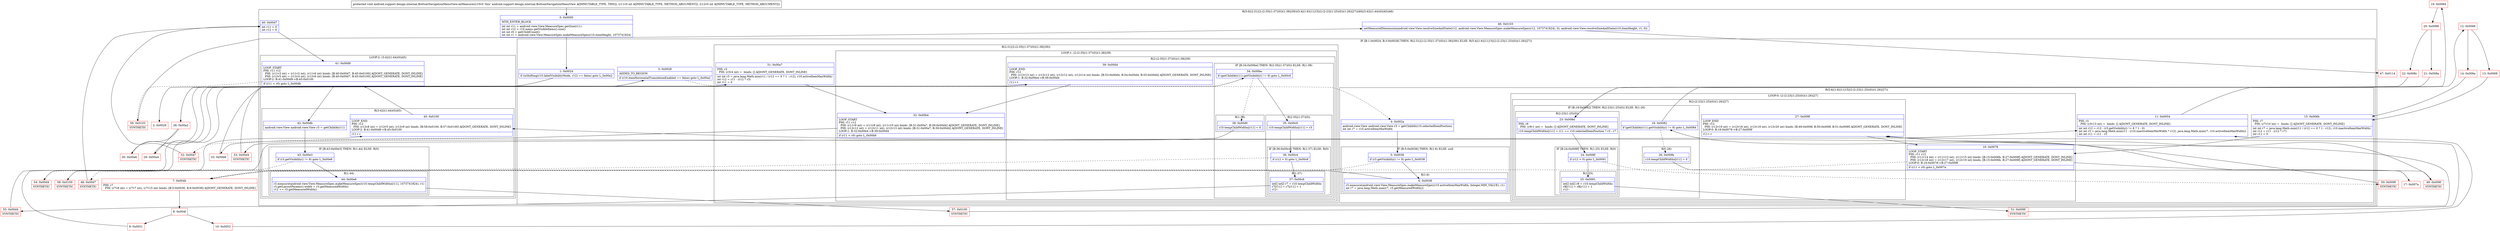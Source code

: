 digraph "CFG forandroid.support.design.internal.BottomNavigationMenuView.onMeasure(II)V" {
subgraph cluster_Region_1772713381 {
label = "R(5:0|(2:31|(2:(2:35|(1:37)(0))(1:38)|39))(5:4|(1:6)|11|15|(2:(2:23|(1:25)(0))(1:26)|27))|40|(3:42|(1:44)(0)|45)|46)";
node [shape=record,color=blue];
Node_0 [shape=record,label="{0\:\ 0x0000|MTH_ENTER_BLOCK\l|int int r11 = android.view.View.MeasureSpec.getSize(r11)\lint int r12 = r10.menu.getVisibleItems().size()\lint int r0 = getChildCount()\lint int r1 = android.view.View.MeasureSpec.makeMeasureSpec(r10.itemHeight, 1073741824)\l}"];
subgraph cluster_IfRegion_807292218 {
label = "IF [B:1:0x0024, B:3:0x0028] THEN: R(2:31|(2:(2:35|(1:37)(0))(1:38)|39)) ELSE: R(5:4|(1:6)|11|15|(2:(2:23|(1:25)(0))(1:26)|27))";
node [shape=record,color=blue];
Node_1 [shape=record,label="{1\:\ 0x0024|if (isShifting(r10.labelVisibilityMode, r12) == false) goto L_0x00a2\l}"];
Node_3 [shape=record,label="{3\:\ 0x0028|ADDED_TO_REGION\l|if (r10.itemHorizontalTranslationEnabled == false) goto L_0x00a2\l}"];
subgraph cluster_Region_1757160060 {
label = "R(2:31|(2:(2:35|(1:37)(0))(1:38)|39))";
node [shape=record,color=blue];
Node_31 [shape=record,label="{31\:\ 0x00a7|PHI: r3 \l  PHI: (r3v4 int) =  binds: [] A[DONT_GENERATE, DONT_INLINE]\l|int int r3 = java.lang.Math.min(r11 \/ (r12 == 0 ? 1 : r12), r10.activeItemMaxWidth)\lint r12 = r11 \- (r12 * r3)\lint r11 = 0\l}"];
subgraph cluster_LoopRegion_305664705 {
label = "LOOP:1: (2:(2:35|(1:37)(0))(1:38)|39)";
node [shape=record,color=blue];
Node_32 [shape=record,label="{32\:\ 0x00b4|LOOP_START\lPHI: r11 r12 \l  PHI: (r11v9 int) = (r11v8 int), (r11v10 int) binds: [B:31:0x00a7, B:39:0x00d4] A[DONT_GENERATE, DONT_INLINE]\l  PHI: (r12v12 int) = (r12v11 int), (r12v13 int) binds: [B:31:0x00a7, B:39:0x00d4] A[DONT_GENERATE, DONT_INLINE]\lLOOP:1: B:32:0x00b4\-\>B:39:0x00d4\l|if (r11 \< r0) goto L_0x00b6\l}"];
subgraph cluster_Region_643433131 {
label = "R(2:(2:35|(1:37)(0))(1:38)|39)";
node [shape=record,color=blue];
subgraph cluster_IfRegion_1229331450 {
label = "IF [B:34:0x00be] THEN: R(2:35|(1:37)(0)) ELSE: R(1:38)";
node [shape=record,color=blue];
Node_34 [shape=record,label="{34\:\ 0x00be|if (getChildAt(r11).getVisibility() != 8) goto L_0x00c0\l}"];
subgraph cluster_Region_1300520676 {
label = "R(2:35|(1:37)(0))";
node [shape=record,color=blue];
Node_35 [shape=record,label="{35\:\ 0x00c0|r10.tempChildWidths[r11] = r3\l}"];
subgraph cluster_IfRegion_1603631541 {
label = "IF [B:36:0x00c4] THEN: R(1:37) ELSE: R(0)";
node [shape=record,color=blue];
Node_36 [shape=record,label="{36\:\ 0x00c4|if (r12 \> 0) goto L_0x00c6\l}"];
subgraph cluster_Region_1995475192 {
label = "R(1:37)";
node [shape=record,color=blue];
Node_37 [shape=record,label="{37\:\ 0x00c6|int[] int[] r7 = r10.tempChildWidths\lr7[r11] = r7[r11] + 1\lr12\-\-\l}"];
}
subgraph cluster_Region_804429227 {
label = "R(0)";
node [shape=record,color=blue];
}
}
}
subgraph cluster_Region_990117218 {
label = "R(1:38)";
node [shape=record,color=blue];
Node_38 [shape=record,label="{38\:\ 0x00d0|r10.tempChildWidths[r11] = 0\l}"];
}
}
Node_39 [shape=record,label="{39\:\ 0x00d4|LOOP_END\lPHI: r12 \l  PHI: (r12v13 int) = (r12v12 int), (r12v12 int), (r12v14 int) binds: [B:53:0x00d4, B:54:0x00d4, B:55:0x00d4] A[DONT_GENERATE, DONT_INLINE]\lLOOP:1: B:32:0x00b4\-\>B:39:0x00d4\l|r11++\l}"];
}
}
}
subgraph cluster_Region_604830415 {
label = "R(5:4|(1:6)|11|15|(2:(2:23|(1:25)(0))(1:26)|27))";
node [shape=record,color=blue];
Node_4 [shape=record,label="{4\:\ 0x002a|android.view.View android.view.View r3 = getChildAt(r10.selectedItemPosition)\lint int r7 = r10.activeItemMinWidth\l}"];
subgraph cluster_IfRegion_1328509798 {
label = "IF [B:5:0x0036] THEN: R(1:6) ELSE: null";
node [shape=record,color=blue];
Node_5 [shape=record,label="{5\:\ 0x0036|if (r3.getVisibility() != 8) goto L_0x0038\l}"];
subgraph cluster_Region_447928241 {
label = "R(1:6)";
node [shape=record,color=blue];
Node_6 [shape=record,label="{6\:\ 0x0038|r3.measure(android.view.View.MeasureSpec.makeMeasureSpec(r10.activeItemMaxWidth, Integer.MIN_VALUE), r1)\lint r7 = java.lang.Math.max(r7, r3.getMeasuredWidth())\l}"];
}
}
Node_11 [shape=record,label="{11\:\ 0x0054|PHI: r3 \l  PHI: (r3v13 int) =  binds: [] A[DONT_GENERATE, DONT_INLINE]\l|int int r12 = r12 \- (r3.getVisibility() != 8 ? 1 : 0)\lint int r3 = java.lang.Math.min(r11 \- (r10.inactiveItemMinWidth * r12), java.lang.Math.min(r7, r10.activeItemMaxWidth))\lint int r11 = r11 \- r3\l}"];
Node_15 [shape=record,label="{15\:\ 0x006b|PHI: r7 \l  PHI: (r7v10 int) =  binds: [] A[DONT_GENERATE, DONT_INLINE]\l|int int r7 = java.lang.Math.min(r11 \/ (r12 == 0 ? 1 : r12), r10.inactiveItemMaxWidth)\lint r12 = r11 \- (r12 * r7)\lint r11 = 0\l}"];
subgraph cluster_LoopRegion_454982968 {
label = "LOOP:0: (2:(2:23|(1:25)(0))(1:26)|27)";
node [shape=record,color=blue];
Node_16 [shape=record,label="{16\:\ 0x0078|LOOP_START\lPHI: r11 r12 \l  PHI: (r11v14 int) = (r11v13 int), (r11v15 int) binds: [B:15:0x006b, B:27:0x009f] A[DONT_GENERATE, DONT_INLINE]\l  PHI: (r12v18 int) = (r12v17 int), (r12v19 int) binds: [B:15:0x006b, B:27:0x009f] A[DONT_GENERATE, DONT_INLINE]\lLOOP:0: B:16:0x0078\-\>B:27:0x009f\l|if (r11 \< r0) goto L_0x007a\l}"];
subgraph cluster_Region_1346030674 {
label = "R(2:(2:23|(1:25)(0))(1:26)|27)";
node [shape=record,color=blue];
subgraph cluster_IfRegion_1524450520 {
label = "IF [B:18:0x0082] THEN: R(2:23|(1:25)(0)) ELSE: R(1:26)";
node [shape=record,color=blue];
Node_18 [shape=record,label="{18\:\ 0x0082|if (getChildAt(r11).getVisibility() != 8) goto L_0x0084\l}"];
subgraph cluster_Region_957771634 {
label = "R(2:23|(1:25)(0))";
node [shape=record,color=blue];
Node_23 [shape=record,label="{23\:\ 0x008d|PHI: r9 \l  PHI: (r9v1 int) =  binds: [] A[DONT_GENERATE, DONT_INLINE]\l|r10.tempChildWidths[r11] = r11 == r10.selectedItemPosition ? r3 : r7\l}"];
subgraph cluster_IfRegion_1689921504 {
label = "IF [B:24:0x008f] THEN: R(1:25) ELSE: R(0)";
node [shape=record,color=blue];
Node_24 [shape=record,label="{24\:\ 0x008f|if (r12 \> 0) goto L_0x0091\l}"];
subgraph cluster_Region_1081490017 {
label = "R(1:25)";
node [shape=record,color=blue];
Node_25 [shape=record,label="{25\:\ 0x0091|int[] int[] r8 = r10.tempChildWidths\lr8[r11] = r8[r11] + 1\lr12\-\-\l}"];
}
subgraph cluster_Region_834103014 {
label = "R(0)";
node [shape=record,color=blue];
}
}
}
subgraph cluster_Region_722065616 {
label = "R(1:26)";
node [shape=record,color=blue];
Node_26 [shape=record,label="{26\:\ 0x009b|r10.tempChildWidths[r11] = 0\l}"];
}
}
Node_27 [shape=record,label="{27\:\ 0x009f|LOOP_END\lPHI: r12 \l  PHI: (r12v19 int) = (r12v18 int), (r12v18 int), (r12v20 int) binds: [B:49:0x009f, B:50:0x009f, B:51:0x009f] A[DONT_GENERATE, DONT_INLINE]\lLOOP:0: B:16:0x0078\-\>B:27:0x009f\l|r11++\l}"];
}
}
}
}
Node_40 [shape=record,label="{40\:\ 0x00d7|int r11 = 0\lint r12 = 0\l}"];
subgraph cluster_LoopRegion_1476867606 {
label = "LOOP:2: (3:42|(1:44)(0)|45)";
node [shape=record,color=blue];
Node_41 [shape=record,label="{41\:\ 0x00d9|LOOP_START\lPHI: r11 r12 \l  PHI: (r11v3 int) = (r11v2 int), (r11v6 int) binds: [B:40:0x00d7, B:45:0x0100] A[DONT_GENERATE, DONT_INLINE]\l  PHI: (r12v5 int) = (r12v4 int), (r12v8 int) binds: [B:40:0x00d7, B:45:0x0100] A[DONT_GENERATE, DONT_INLINE]\lLOOP:2: B:41:0x00d9\-\>B:45:0x0100\l|if (r11 \< r0) goto L_0x00db\l}"];
subgraph cluster_Region_542192544 {
label = "R(3:42|(1:44)(0)|45)";
node [shape=record,color=blue];
Node_42 [shape=record,label="{42\:\ 0x00db|android.view.View android.view.View r3 = getChildAt(r11)\l}"];
subgraph cluster_IfRegion_1099367994 {
label = "IF [B:43:0x00e3] THEN: R(1:44) ELSE: R(0)";
node [shape=record,color=blue];
Node_43 [shape=record,label="{43\:\ 0x00e3|if (r3.getVisibility() != 8) goto L_0x00e6\l}"];
subgraph cluster_Region_1221488700 {
label = "R(1:44)";
node [shape=record,color=blue];
Node_44 [shape=record,label="{44\:\ 0x00e6|r3.measure(android.view.View.MeasureSpec.makeMeasureSpec(r10.tempChildWidths[r11], 1073741824), r1)\lr3.getLayoutParams().width = r3.getMeasuredWidth()\lr12 += r3.getMeasuredWidth()\l}"];
}
subgraph cluster_Region_1695168147 {
label = "R(0)";
node [shape=record,color=blue];
}
}
Node_45 [shape=record,label="{45\:\ 0x0100|LOOP_END\lPHI: r12 \l  PHI: (r12v8 int) = (r12v5 int), (r12v9 int) binds: [B:58:0x0100, B:57:0x0100] A[DONT_GENERATE, DONT_INLINE]\lLOOP:2: B:41:0x00d9\-\>B:45:0x0100\l|r11++\l}"];
}
}
Node_46 [shape=record,label="{46\:\ 0x0103|setMeasuredDimension(android.view.View.resolveSizeAndState(r12, android.view.View.MeasureSpec.makeMeasureSpec(r12, 1073741824), 0), android.view.View.resolveSizeAndState(r10.itemHeight, r1, 0))\l}"];
}
Node_2 [shape=record,color=red,label="{2\:\ 0x0026}"];
Node_7 [shape=record,color=red,label="{7\:\ 0x004b|PHI: r7 \l  PHI: (r7v8 int) = (r7v7 int), (r7v15 int) binds: [B:5:0x0036, B:6:0x0038] A[DONT_GENERATE, DONT_INLINE]\l}"];
Node_8 [shape=record,color=red,label="{8\:\ 0x004f}"];
Node_9 [shape=record,color=red,label="{9\:\ 0x0051}"];
Node_10 [shape=record,color=red,label="{10\:\ 0x0053}"];
Node_12 [shape=record,color=red,label="{12\:\ 0x0066}"];
Node_13 [shape=record,color=red,label="{13\:\ 0x0068}"];
Node_14 [shape=record,color=red,label="{14\:\ 0x006a}"];
Node_17 [shape=record,color=red,label="{17\:\ 0x007a}"];
Node_19 [shape=record,color=red,label="{19\:\ 0x0084}"];
Node_20 [shape=record,color=red,label="{20\:\ 0x0088}"];
Node_21 [shape=record,color=red,label="{21\:\ 0x008a}"];
Node_22 [shape=record,color=red,label="{22\:\ 0x008c}"];
Node_28 [shape=record,color=red,label="{28\:\ 0x00a2}"];
Node_29 [shape=record,color=red,label="{29\:\ 0x00a4}"];
Node_30 [shape=record,color=red,label="{30\:\ 0x00a6}"];
Node_33 [shape=record,color=red,label="{33\:\ 0x00b6}"];
Node_47 [shape=record,color=red,label="{47\:\ 0x0114}"];
Node_48 [shape=record,color=red,label="{48\:\ 0x00d7|SYNTHETIC\l}"];
Node_49 [shape=record,color=red,label="{49\:\ 0x009f|SYNTHETIC\l}"];
Node_50 [shape=record,color=red,label="{50\:\ 0x009f|SYNTHETIC\l}"];
Node_51 [shape=record,color=red,label="{51\:\ 0x009f|SYNTHETIC\l}"];
Node_52 [shape=record,color=red,label="{52\:\ 0x00d7|SYNTHETIC\l}"];
Node_53 [shape=record,color=red,label="{53\:\ 0x00d4|SYNTHETIC\l}"];
Node_54 [shape=record,color=red,label="{54\:\ 0x00d4|SYNTHETIC\l}"];
Node_55 [shape=record,color=red,label="{55\:\ 0x00d4|SYNTHETIC\l}"];
Node_56 [shape=record,color=red,label="{56\:\ 0x0103|SYNTHETIC\l}"];
Node_57 [shape=record,color=red,label="{57\:\ 0x0100|SYNTHETIC\l}"];
Node_58 [shape=record,color=red,label="{58\:\ 0x0100|SYNTHETIC\l}"];
MethodNode[shape=record,label="{protected void android.support.design.internal.BottomNavigationMenuView.onMeasure((r10v0 'this' android.support.design.internal.BottomNavigationMenuView A[IMMUTABLE_TYPE, THIS]), (r11v0 int A[IMMUTABLE_TYPE, METHOD_ARGUMENT]), (r12v0 int A[IMMUTABLE_TYPE, METHOD_ARGUMENT])) }"];
MethodNode -> Node_0;
Node_0 -> Node_1;
Node_1 -> Node_2[style=dashed];
Node_1 -> Node_28;
Node_3 -> Node_4[style=dashed];
Node_3 -> Node_28;
Node_31 -> Node_32;
Node_32 -> Node_33;
Node_32 -> Node_52[style=dashed];
Node_34 -> Node_35;
Node_34 -> Node_38[style=dashed];
Node_35 -> Node_36;
Node_36 -> Node_37;
Node_36 -> Node_54[style=dashed];
Node_37 -> Node_55;
Node_38 -> Node_53;
Node_39 -> Node_32;
Node_4 -> Node_5;
Node_5 -> Node_6;
Node_5 -> Node_7[style=dashed];
Node_6 -> Node_7;
Node_11 -> Node_12;
Node_15 -> Node_16;
Node_16 -> Node_17;
Node_16 -> Node_48[style=dashed];
Node_18 -> Node_19;
Node_18 -> Node_26[style=dashed];
Node_23 -> Node_24;
Node_24 -> Node_25;
Node_24 -> Node_50[style=dashed];
Node_25 -> Node_51;
Node_26 -> Node_49;
Node_27 -> Node_16;
Node_40 -> Node_41;
Node_41 -> Node_42;
Node_41 -> Node_56[style=dashed];
Node_42 -> Node_43;
Node_43 -> Node_44;
Node_43 -> Node_58[style=dashed];
Node_44 -> Node_57;
Node_45 -> Node_41;
Node_46 -> Node_47;
Node_2 -> Node_3;
Node_7 -> Node_8;
Node_8 -> Node_9;
Node_8 -> Node_10;
Node_9 -> Node_11;
Node_10 -> Node_11;
Node_12 -> Node_13;
Node_12 -> Node_14;
Node_13 -> Node_15;
Node_14 -> Node_15;
Node_17 -> Node_18;
Node_19 -> Node_20;
Node_20 -> Node_21;
Node_20 -> Node_22;
Node_21 -> Node_23;
Node_22 -> Node_23;
Node_28 -> Node_29;
Node_28 -> Node_30;
Node_29 -> Node_31;
Node_30 -> Node_31;
Node_33 -> Node_34;
Node_48 -> Node_40;
Node_49 -> Node_27;
Node_50 -> Node_27;
Node_51 -> Node_27;
Node_52 -> Node_40;
Node_53 -> Node_39;
Node_54 -> Node_39;
Node_55 -> Node_39;
Node_56 -> Node_46;
Node_57 -> Node_45;
Node_58 -> Node_45;
}

